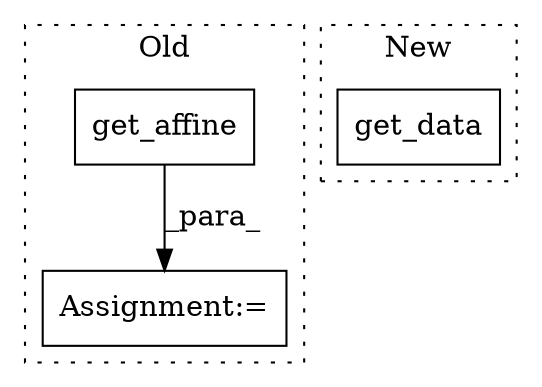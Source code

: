 digraph G {
subgraph cluster0 {
1 [label="get_affine" a="32" s="733" l="12" shape="box"];
3 [label="Assignment:=" a="7" s="695" l="1" shape="box"];
label = "Old";
style="dotted";
}
subgraph cluster1 {
2 [label="get_data" a="32" s="572" l="10" shape="box"];
label = "New";
style="dotted";
}
1 -> 3 [label="_para_"];
}